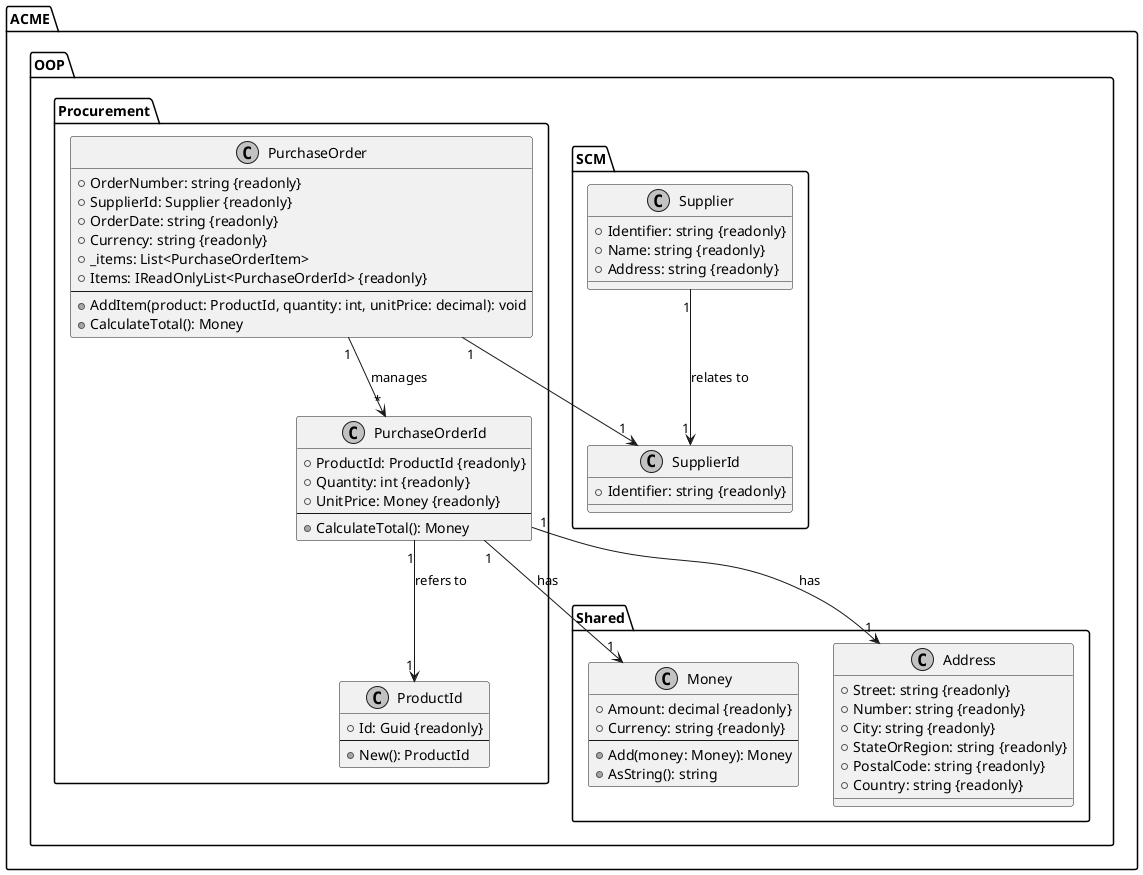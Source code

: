 @startuml 
skinparam monochrome true

package "ACME.OOP.SCM"{
class "Supplier" as Supplier{
    +Identifier: string {readonly}
    +Name: string {readonly}
    +Address: string {readonly}
}
class "SupplierId" as SupplierId{
    +Identifier: string {readonly}
}
Supplier "1" --> "1" SupplierId : relates to
}

package "ACME.OOP.Procurement"{
class "PurchaseOrder" as PO{
    +OrderNumber: string {readonly}
    +SupplierId: Supplier {readonly}
    +OrderDate: string {readonly}
    +Currency: string {readonly}
    +_items: List<PurchaseOrderItem> 
    +Items: IReadOnlyList<PurchaseOrderId> {readonly}
    --
    +AddItem(product: ProductId, quantity: int, unitPrice: decimal): void
    +CalculateTotal(): Money
}
class "PurchaseOrderId" as POItem{
    +ProductId: ProductId {readonly}
    +Quantity: int {readonly}
    +UnitPrice: Money {readonly}
    --
    +CalculateTotal(): Money
}

class "ProductId" as ProductId{
    +Id: Guid {readonly}
    --
    +New(): ProductId
}

PO "1" --> "1" SupplierId
PO "1" --> "*" POItem : manages
POItem "1" --> "1" ProductId : refers to
}

package "ACME.OOP.Shared"{
class "Money" as Money{
    +Amount: decimal {readonly}
    +Currency: string {readonly}
    --
    +Add(money: Money): Money
    +AsString(): string
}
class "Address" as Address{
    +Street: string {readonly}
    +Number: string {readonly}
    +City: string {readonly}
    +StateOrRegion: string {readonly}
    +PostalCode: string {readonly}
    +Country: string {readonly}
}
POItem "1" --> "1" Money : has
POItem "1" --> "1" Address : has
@enduml